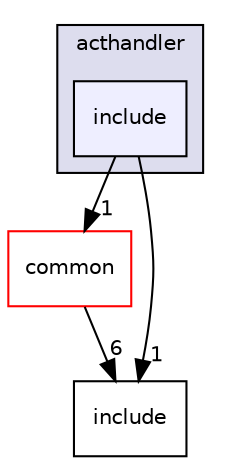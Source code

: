 digraph "include" {
  compound=true
  node [ fontsize="10", fontname="Helvetica"];
  edge [ labelfontsize="10", labelfontname="Helvetica"];
  subgraph clusterdir_01ff984540d819e8322830d37e2d30a9 {
    graph [ bgcolor="#ddddee", pencolor="black", label="acthandler" fontname="Helvetica", fontsize="10", URL="dir_01ff984540d819e8322830d37e2d30a9.html"]
  dir_43614a60b8beee90539ade7abaa0b888 [shape=box, label="include", style="filled", fillcolor="#eeeeff", pencolor="black", URL="dir_43614a60b8beee90539ade7abaa0b888.html"];
  }
  dir_a4dd272aad19606621d5cdd3bcc68a0e [shape=box label="common" fillcolor="white" style="filled" color="red" URL="dir_a4dd272aad19606621d5cdd3bcc68a0e.html"];
  dir_d44c64559bbebec7f509842c48db8b23 [shape=box label="include" URL="dir_d44c64559bbebec7f509842c48db8b23.html"];
  dir_43614a60b8beee90539ade7abaa0b888->dir_a4dd272aad19606621d5cdd3bcc68a0e [headlabel="1", labeldistance=1.5 headhref="dir_000003_000008.html"];
  dir_43614a60b8beee90539ade7abaa0b888->dir_d44c64559bbebec7f509842c48db8b23 [headlabel="1", labeldistance=1.5 headhref="dir_000003_000015.html"];
  dir_a4dd272aad19606621d5cdd3bcc68a0e->dir_d44c64559bbebec7f509842c48db8b23 [headlabel="6", labeldistance=1.5 headhref="dir_000008_000015.html"];
}
